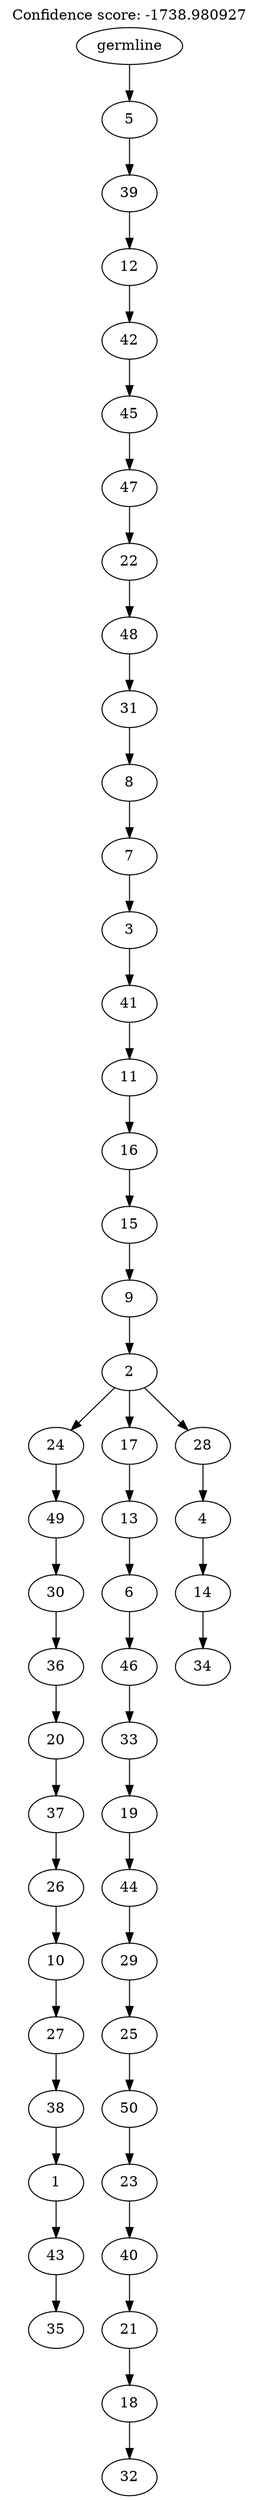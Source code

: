 digraph g {
	"49" -> "50";
	"50" [label="35"];
	"48" -> "49";
	"49" [label="43"];
	"47" -> "48";
	"48" [label="1"];
	"46" -> "47";
	"47" [label="38"];
	"45" -> "46";
	"46" [label="27"];
	"44" -> "45";
	"45" [label="10"];
	"43" -> "44";
	"44" [label="26"];
	"42" -> "43";
	"43" [label="37"];
	"41" -> "42";
	"42" [label="20"];
	"40" -> "41";
	"41" [label="36"];
	"39" -> "40";
	"40" [label="30"];
	"38" -> "39";
	"39" [label="49"];
	"36" -> "37";
	"37" [label="32"];
	"35" -> "36";
	"36" [label="18"];
	"34" -> "35";
	"35" [label="21"];
	"33" -> "34";
	"34" [label="40"];
	"32" -> "33";
	"33" [label="23"];
	"31" -> "32";
	"32" [label="50"];
	"30" -> "31";
	"31" [label="25"];
	"29" -> "30";
	"30" [label="29"];
	"28" -> "29";
	"29" [label="44"];
	"27" -> "28";
	"28" [label="19"];
	"26" -> "27";
	"27" [label="33"];
	"25" -> "26";
	"26" [label="46"];
	"24" -> "25";
	"25" [label="6"];
	"23" -> "24";
	"24" [label="13"];
	"21" -> "22";
	"22" [label="34"];
	"20" -> "21";
	"21" [label="14"];
	"19" -> "20";
	"20" [label="4"];
	"18" -> "19";
	"19" [label="28"];
	"18" -> "23";
	"23" [label="17"];
	"18" -> "38";
	"38" [label="24"];
	"17" -> "18";
	"18" [label="2"];
	"16" -> "17";
	"17" [label="9"];
	"15" -> "16";
	"16" [label="15"];
	"14" -> "15";
	"15" [label="16"];
	"13" -> "14";
	"14" [label="11"];
	"12" -> "13";
	"13" [label="41"];
	"11" -> "12";
	"12" [label="3"];
	"10" -> "11";
	"11" [label="7"];
	"9" -> "10";
	"10" [label="8"];
	"8" -> "9";
	"9" [label="31"];
	"7" -> "8";
	"8" [label="48"];
	"6" -> "7";
	"7" [label="22"];
	"5" -> "6";
	"6" [label="47"];
	"4" -> "5";
	"5" [label="45"];
	"3" -> "4";
	"4" [label="42"];
	"2" -> "3";
	"3" [label="12"];
	"1" -> "2";
	"2" [label="39"];
	"0" -> "1";
	"1" [label="5"];
	"0" [label="germline"];
	labelloc="t";
	label="Confidence score: -1738.980927";
}
